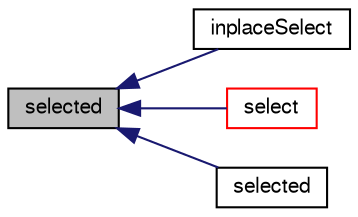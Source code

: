 digraph "selected"
{
  bgcolor="transparent";
  edge [fontname="FreeSans",fontsize="10",labelfontname="FreeSans",labelfontsize="10"];
  node [fontname="FreeSans",fontsize="10",shape=record];
  rankdir="LR";
  Node8 [label="selected",height=0.2,width=0.4,color="black", fillcolor="grey75", style="filled", fontcolor="black"];
  Node8 -> Node9 [dir="back",color="midnightblue",fontsize="10",style="solid",fontname="FreeSans"];
  Node9 [label="inplaceSelect",height=0.2,width=0.4,color="black",URL="$a26358.html#a7e4f796e10a58503938e9c7dc5ceaf2f",tooltip="Select a list of Time values that are within the ranges. "];
  Node8 -> Node10 [dir="back",color="midnightblue",fontsize="10",style="solid",fontname="FreeSans"];
  Node10 [label="select",height=0.2,width=0.4,color="red",URL="$a26358.html#a02eddf55cea096bdc679be17efd7dba0",tooltip="Select a list of Time values that are within the ranges. "];
  Node8 -> Node16 [dir="back",color="midnightblue",fontsize="10",style="solid",fontname="FreeSans"];
  Node16 [label="selected",height=0.2,width=0.4,color="black",URL="$a26358.html#a4936cfbcff6f8b23092a6f4484174a7d",tooltip="Return the set of selected instants in the given list that are. "];
}
